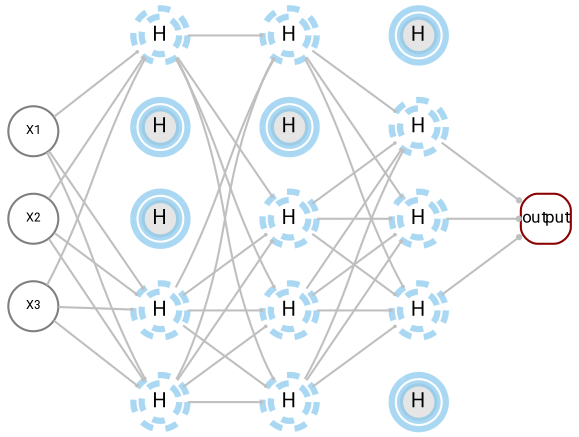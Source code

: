 digraph neural_network {
    bgcolor="transparent";
    rankdir=LR;
    node [shape=circle color=gray50 fontname="Roboto Condensed"];

    X1 [label="X1" fixedsize=True fontsize =6 width=.33];
    X2 [label="X2" fixedsize=True fontsize =6 width=.33];
    X3 [label="X3" fixedsize=True fontsize =6 width=.33];
    
    
    X1, X2, X3 -> hidden2, hidden4  [color="#ffffff8"];
    X1 -> hidden1, hidden3, hidden5 [arrowhead="dot" arrowsize=0.1 minlen=1 fontsize=7 color=gray75];
    X2 -> hidden1, hidden3, hidden5 [arrowhead="dot" arrowsize=0.1 minlen=1 fontsize=7 color=gray75];
    X3 -> hidden1, hidden3, hidden5 [arrowhead="dot" arrowsize=0.1 minlen=1 fontsize=7 color=gray75];

    hidden1 [label=H fixedsize=True fontsize =10 width=.25 color = "#56B4E980" shape=doublecircle style=dashed penwidth=3];
    hidden2 [label=H fixedsize=True fontsize =10 width=.25 color = "#56B4E980" shape=doublecircle style=filled penwidth=3 fillcolor=gray90];
    hidden3 [label=H fixedsize=True fontsize =10 width=.25 color = "#56B4E980" shape=doublecircle style=dashed penwidth=3];
    hidden4 [label=H fixedsize=True fontsize =10 width=.25 color = "#56B4E980" shape=doublecircle style=filled penwidth=3 fillcolor=gray90];
    hidden5 [label=H fixedsize=True fontsize =10 width=.25 color = "#56B4E980" shape=doublecircle style=dashed penwidth=3];
        
    hidden1, hidden3, hidden5 -> hidden5b [arrowhead="dot" arrowsize=0.1 minlen=1 fontsize=7 color="#ffffff8"];
    hidden1, hidden3, hidden5 -> hidden1b, hidden2b, hidden3b, hidden4b [arrowhead="dot" arrowsize=0.1 minlen=1 fontsize=7 color=gray75];
    hidden2, hidden4 -> hidden1b, hidden2b, hidden3b, hidden4b, hidden5b [color="#ffffff8"];

    hidden1b [label=H fixedsize=True fontsize =10 width=.25 color = "#56B4E980" shape=doublecircle style=dashed penwidth=3];
    hidden2b [label=H fixedsize=True fontsize =10 width=.25 color = "#56B4E980" shape=doublecircle style=dashed penwidth=3];
    hidden3b [label=H fixedsize=True fontsize =10 width=.25 color = "#56B4E980" shape=doublecircle style=dashed penwidth=3];
    hidden4b [label=H fixedsize=True fontsize =10 width=.25 color = "#56B4E980" shape=doublecircle style=dashed penwidth=3];
    hidden5b [label=H fixedsize=True fontsize =10 width=.25 color = "#56B4E980" shape=doublecircle style=filled penwidth=3, fillcolor=gray90];


    hidden1b, hidden2b, hidden3b, hidden4b -> hidden2c,  hidden4c, hidden5c [arrowhead="dot" arrowsize=0.1 minlen=1 fontsize=7 color=gray75];
    hidden5b -> hidden1c, hidden2c, hidden3c, hidden4c, hidden5c [color="#ffffff8"];
    hidden1b, hidden2b, hidden3b, hidden4b -> hidden1c, hidden3c [color="#ffffff8"];


    hidden1c [label=H fixedsize=True fontsize =10 width=.25 color = "#56B4E980" shape=doublecircle style=filled penwidth=3 fillcolor=gray90];
    hidden2c [label=H fixedsize=True fontsize =10 width=.25 color = "#56B4E980" shape=doublecircle style=dashed penwidth=3];
    hidden3c [label=H fixedsize=True fontsize =10 width=.25 color = "#56B4E980" shape=doublecircle style=filled penwidth=3 fillcolor=gray90];
    hidden4c [label=H fixedsize=True fontsize =10 width=.25 color = "#56B4E980" shape=doublecircle style=dashed penwidth=3];
    hidden5c [label=H fixedsize=True fontsize =10 width=.25 color = "#56B4E980" shape=doublecircle style=dashed penwidth=3];


    hidden2c, hidden4c, hidden5c -> output [arrowhead="dot" arrowsize=0.25 minlen=1 color=gray75];

    output [label="output" fixedsize=True fontsize =8 width=.33 color=darkred shape=square style=rounded];
   
}